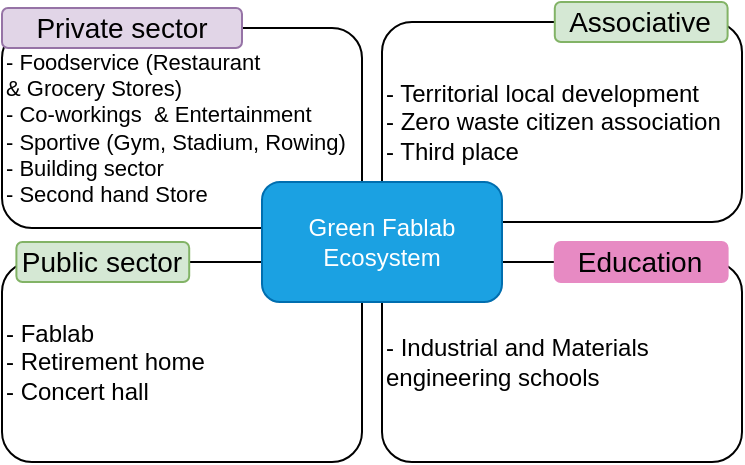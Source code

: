 <mxfile version="20.8.16" type="device"><diagram name="Page-1" id="dd472eb7-4b8b-5cd9-a60b-b15522922e76"><mxGraphModel dx="1121" dy="656" grid="1" gridSize="10" guides="1" tooltips="1" connect="1" arrows="1" fold="1" page="1" pageScale="1" pageWidth="827" pageHeight="583" background="none" math="0" shadow="0"><root><mxCell id="0"/><mxCell id="1" parent="0"/><mxCell id="YbM_nu0U3kmB_rxoTIva-10" value="" style="group;fontStyle=4" vertex="1" connectable="0" parent="1"><mxGeometry x="410" y="130" width="180" height="110" as="geometry"/></mxCell><mxCell id="YbM_nu0U3kmB_rxoTIva-11" value="- Territorial local development&lt;br&gt;- Zero waste citizen association&lt;br&gt;- Third place" style="rounded=1;whiteSpace=wrap;html=1;align=left;" vertex="1" parent="YbM_nu0U3kmB_rxoTIva-10"><mxGeometry y="10" width="180" height="100" as="geometry"/></mxCell><mxCell id="YbM_nu0U3kmB_rxoTIva-12" value="Associative" style="rounded=1;whiteSpace=wrap;html=1;strokeColor=#82b366;fontSize=14;fillColor=#d5e8d4;" vertex="1" parent="YbM_nu0U3kmB_rxoTIva-10"><mxGeometry x="86.4" width="86.4" height="20" as="geometry"/></mxCell><mxCell id="YbM_nu0U3kmB_rxoTIva-7" value="" style="group" vertex="1" connectable="0" parent="1"><mxGeometry x="220" y="250" width="180" height="110" as="geometry"/></mxCell><mxCell id="YbM_nu0U3kmB_rxoTIva-8" value="- Fablab&lt;br&gt;- Retirement home&lt;br&gt;- Concert hall" style="rounded=1;whiteSpace=wrap;html=1;align=left;" vertex="1" parent="YbM_nu0U3kmB_rxoTIva-7"><mxGeometry y="10" width="180" height="100" as="geometry"/></mxCell><mxCell id="YbM_nu0U3kmB_rxoTIva-9" value="Public sector" style="rounded=1;whiteSpace=wrap;html=1;strokeColor=#82b366;fontSize=14;fillColor=#d5e8d4;" vertex="1" parent="YbM_nu0U3kmB_rxoTIva-7"><mxGeometry x="7.2" width="86.4" height="20" as="geometry"/></mxCell><mxCell id="YbM_nu0U3kmB_rxoTIva-13" value="" style="group" vertex="1" connectable="0" parent="1"><mxGeometry x="410" y="250" width="180" height="110" as="geometry"/></mxCell><mxCell id="YbM_nu0U3kmB_rxoTIva-14" value="- Industrial and Materials&lt;br&gt;engineering schools&lt;br&gt;" style="rounded=1;whiteSpace=wrap;html=1;align=left;container=1;" vertex="1" parent="YbM_nu0U3kmB_rxoTIva-13"><mxGeometry y="10" width="180" height="100" as="geometry"/></mxCell><mxCell id="YbM_nu0U3kmB_rxoTIva-15" value="Education" style="rounded=1;whiteSpace=wrap;html=1;strokeColor=#e78ac3;fontSize=14;fillColor=#e78ac3;" vertex="1" parent="YbM_nu0U3kmB_rxoTIva-13"><mxGeometry x="86.4" width="86.4" height="20" as="geometry"/></mxCell><mxCell id="YbM_nu0U3kmB_rxoTIva-2" value="-&amp;nbsp;Foodservice (Restaurant &amp;amp;&amp;nbsp;Grocery Stores)&lt;br style=&quot;font-size: 11px;&quot;&gt;- Co-workings&amp;nbsp; &amp;amp; Entertainment&lt;br style=&quot;font-size: 11px;&quot;&gt;- Sportive (Gym, Stadium, Rowing)&lt;br style=&quot;font-size: 11px;&quot;&gt;- Building sector&lt;br style=&quot;font-size: 11px;&quot;&gt;- Second hand Store" style="rounded=1;whiteSpace=wrap;html=1;align=left;fontSize=11;" vertex="1" parent="1"><mxGeometry x="220" y="143" width="180" height="100" as="geometry"/></mxCell><mxCell id="YbM_nu0U3kmB_rxoTIva-5" value="Private sector" style="rounded=1;whiteSpace=wrap;html=1;strokeColor=#9673a6;fontSize=14;fillColor=#e1d5e7;" vertex="1" parent="1"><mxGeometry x="220" y="133" width="120" height="20" as="geometry"/></mxCell><mxCell id="YbM_nu0U3kmB_rxoTIva-1" value="Green Fablab Ecosystem" style="rounded=1;whiteSpace=wrap;html=1;fillColor=#1ba1e2;fontColor=#ffffff;strokeColor=#006EAF;" vertex="1" parent="1"><mxGeometry x="350" y="220" width="120" height="60" as="geometry"/></mxCell></root></mxGraphModel></diagram></mxfile>